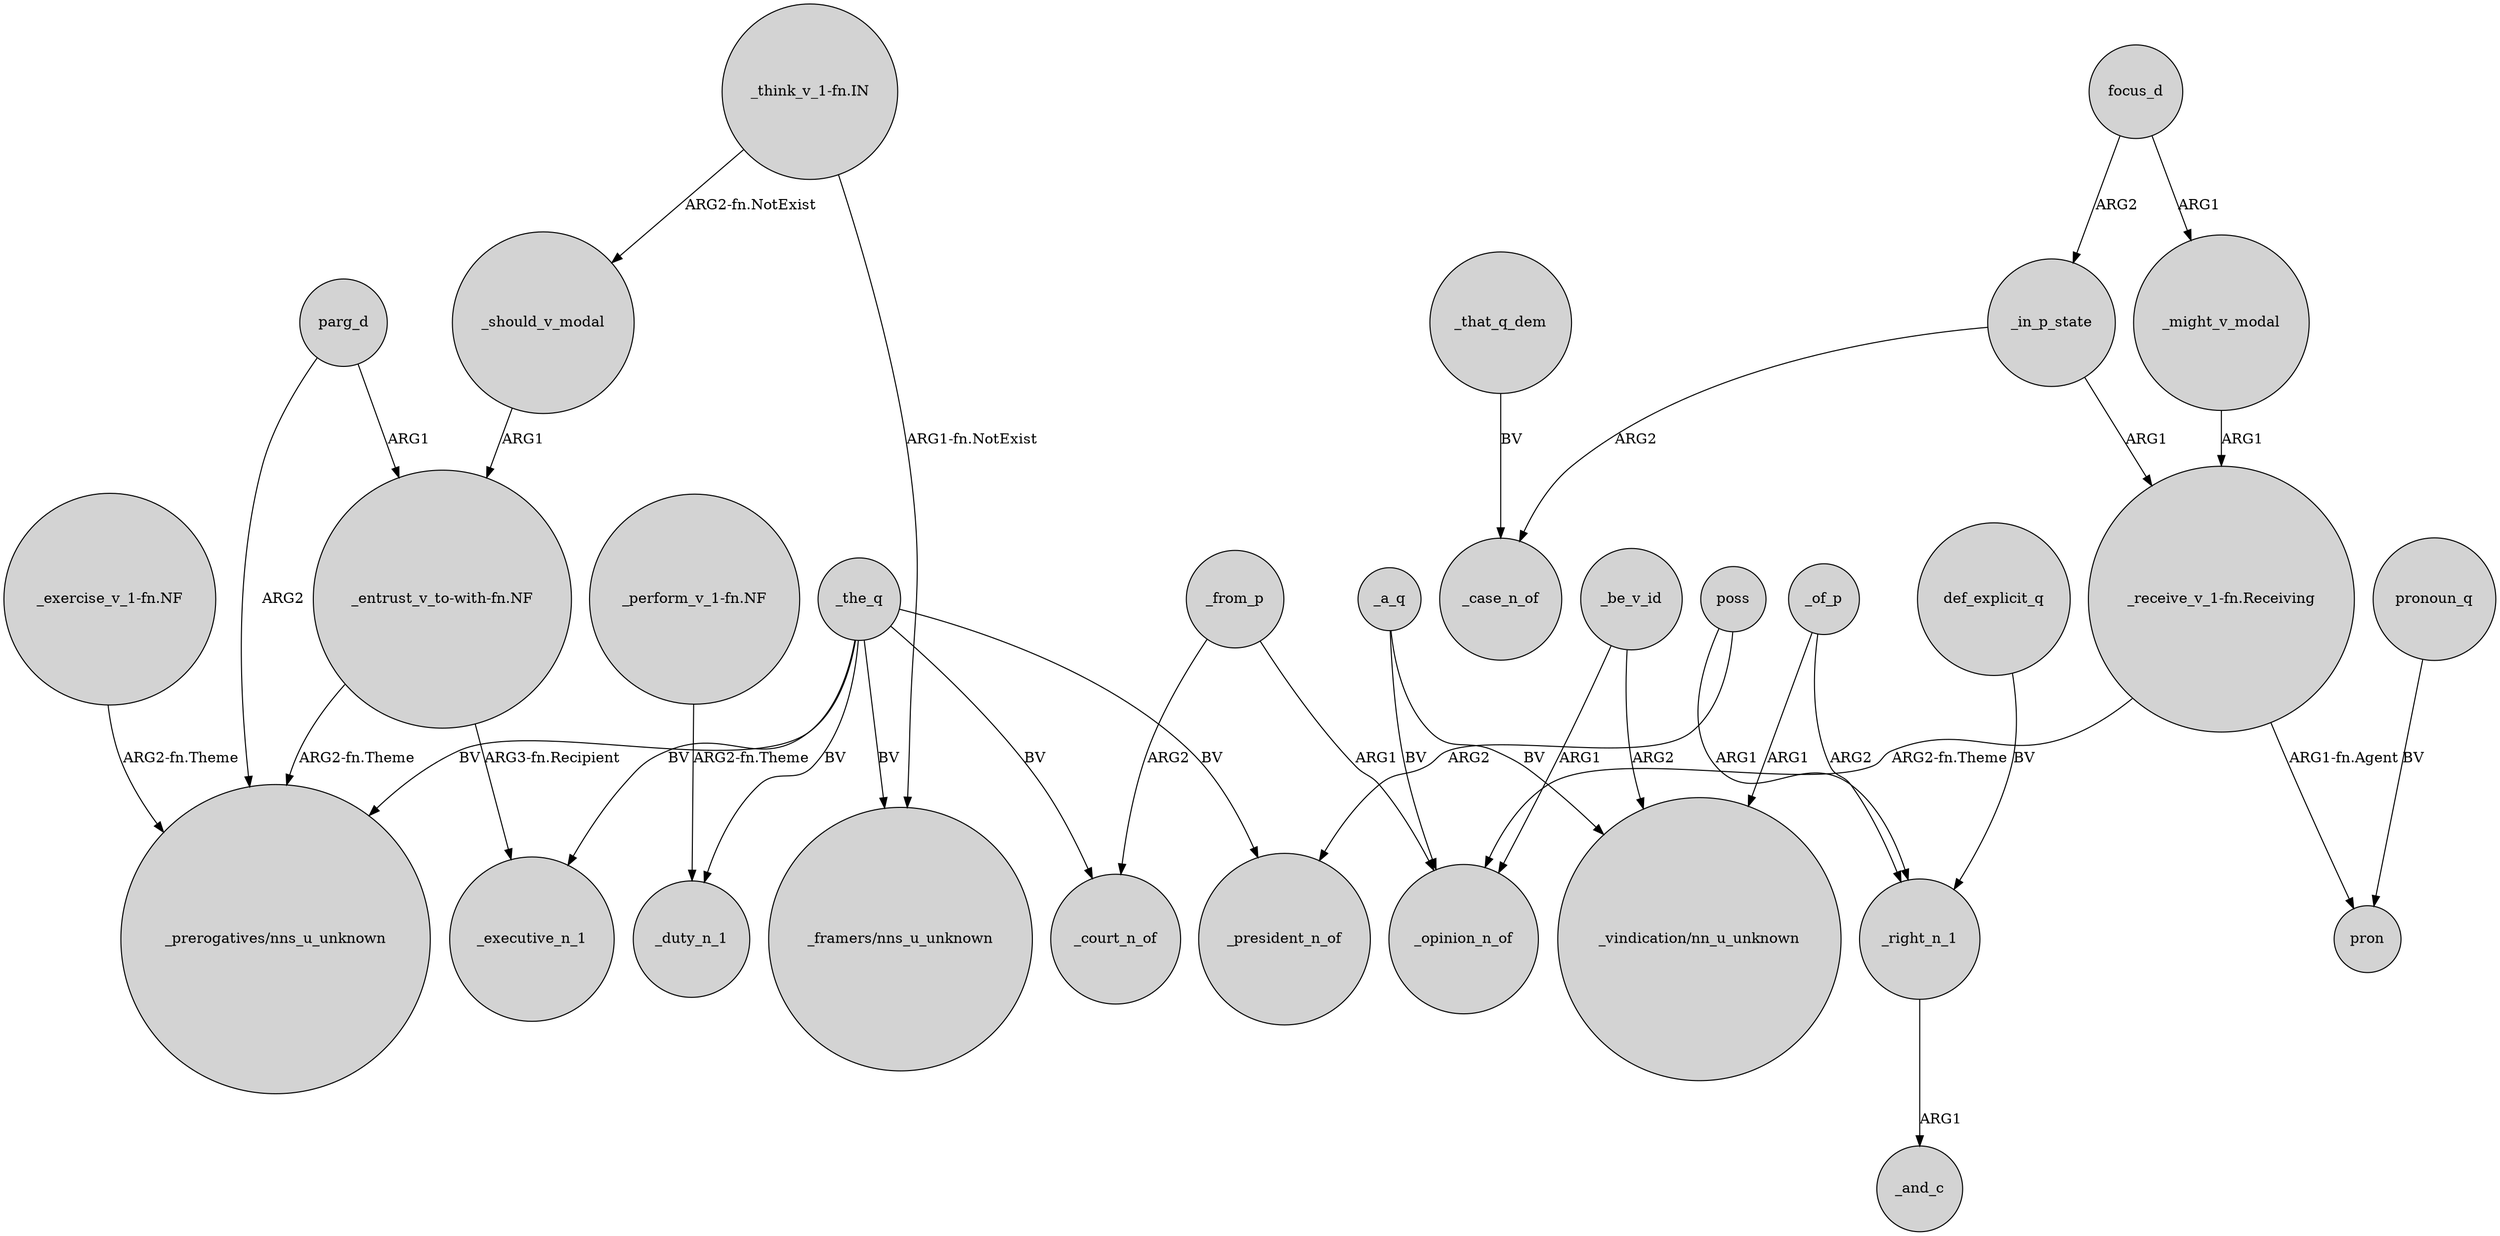 digraph {
	node [shape=circle style=filled]
	parg_d -> "_entrust_v_to-with-fn.NF" [label=ARG1]
	parg_d -> "_prerogatives/nns_u_unknown" [label=ARG2]
	"_perform_v_1-fn.NF" -> _duty_n_1 [label="ARG2-fn.Theme"]
	"_think_v_1-fn.IN" -> "_framers/nns_u_unknown" [label="ARG1-fn.NotExist"]
	_the_q -> _executive_n_1 [label=BV]
	_from_p -> _opinion_n_of [label=ARG1]
	_a_q -> _opinion_n_of [label=BV]
	focus_d -> _in_p_state [label=ARG2]
	_the_q -> _court_n_of [label=BV]
	_in_p_state -> "_receive_v_1-fn.Receiving" [label=ARG1]
	_of_p -> _right_n_1 [label=ARG2]
	_right_n_1 -> _and_c [label=ARG1]
	_should_v_modal -> "_entrust_v_to-with-fn.NF" [label=ARG1]
	_be_v_id -> _opinion_n_of [label=ARG1]
	"_exercise_v_1-fn.NF" -> "_prerogatives/nns_u_unknown" [label="ARG2-fn.Theme"]
	"_receive_v_1-fn.Receiving" -> pron [label="ARG1-fn.Agent"]
	pronoun_q -> pron [label=BV]
	"_receive_v_1-fn.Receiving" -> _opinion_n_of [label="ARG2-fn.Theme"]
	_the_q -> "_prerogatives/nns_u_unknown" [label=BV]
	_a_q -> "_vindication/nn_u_unknown" [label=BV]
	_in_p_state -> _case_n_of [label=ARG2]
	_might_v_modal -> "_receive_v_1-fn.Receiving" [label=ARG1]
	"_think_v_1-fn.IN" -> _should_v_modal [label="ARG2-fn.NotExist"]
	_be_v_id -> "_vindication/nn_u_unknown" [label=ARG2]
	_the_q -> _president_n_of [label=BV]
	focus_d -> _might_v_modal [label=ARG1]
	"_entrust_v_to-with-fn.NF" -> "_prerogatives/nns_u_unknown" [label="ARG2-fn.Theme"]
	_that_q_dem -> _case_n_of [label=BV]
	"_entrust_v_to-with-fn.NF" -> _executive_n_1 [label="ARG3-fn.Recipient"]
	_the_q -> _duty_n_1 [label=BV]
	def_explicit_q -> _right_n_1 [label=BV]
	poss -> _right_n_1 [label=ARG1]
	_of_p -> "_vindication/nn_u_unknown" [label=ARG1]
	_the_q -> "_framers/nns_u_unknown" [label=BV]
	poss -> _president_n_of [label=ARG2]
	_from_p -> _court_n_of [label=ARG2]
}
